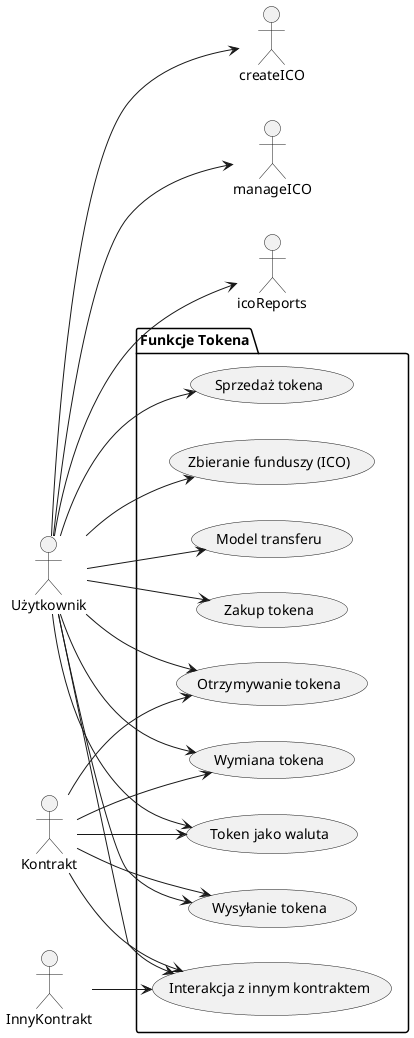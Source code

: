 @startuml

left to right direction

actor Użytkownik as user
actor Kontrakt as contract
actor InnyKontrakt as otherContract

package "Funkcje Tokena" {
  usecase "Wysyłanie tokena" as sendToken
  usecase "Otrzymywanie tokena" as receiveToken
  usecase "Wymiana tokena" as exchangeToken
  usecase "Zakup tokena" as purchaseToken
  usecase "Sprzedaż tokena" as sellToken
  usecase "Interakcja z innym kontraktem" as interactWithContract
  usecase "Token jako waluta" as useAsCurrency
  usecase "Zbieranie funduszy (ICO)" as ico
  usecase "Model transferu" as transferModel
}

user --> sendToken
user --> receiveToken
user --> exchangeToken
user --> purchaseToken
user --> sellToken
user --> interactWithContract
user --> useAsCurrency
user --> ico
user --> transferModel

contract --> sendToken
contract --> receiveToken
contract --> exchangeToken
contract --> interactWithContract
contract --> useAsCurrency

otherContract --> interactWithContract


user --> createICO
user --> manageICO
user --> icoReports

@enduml

